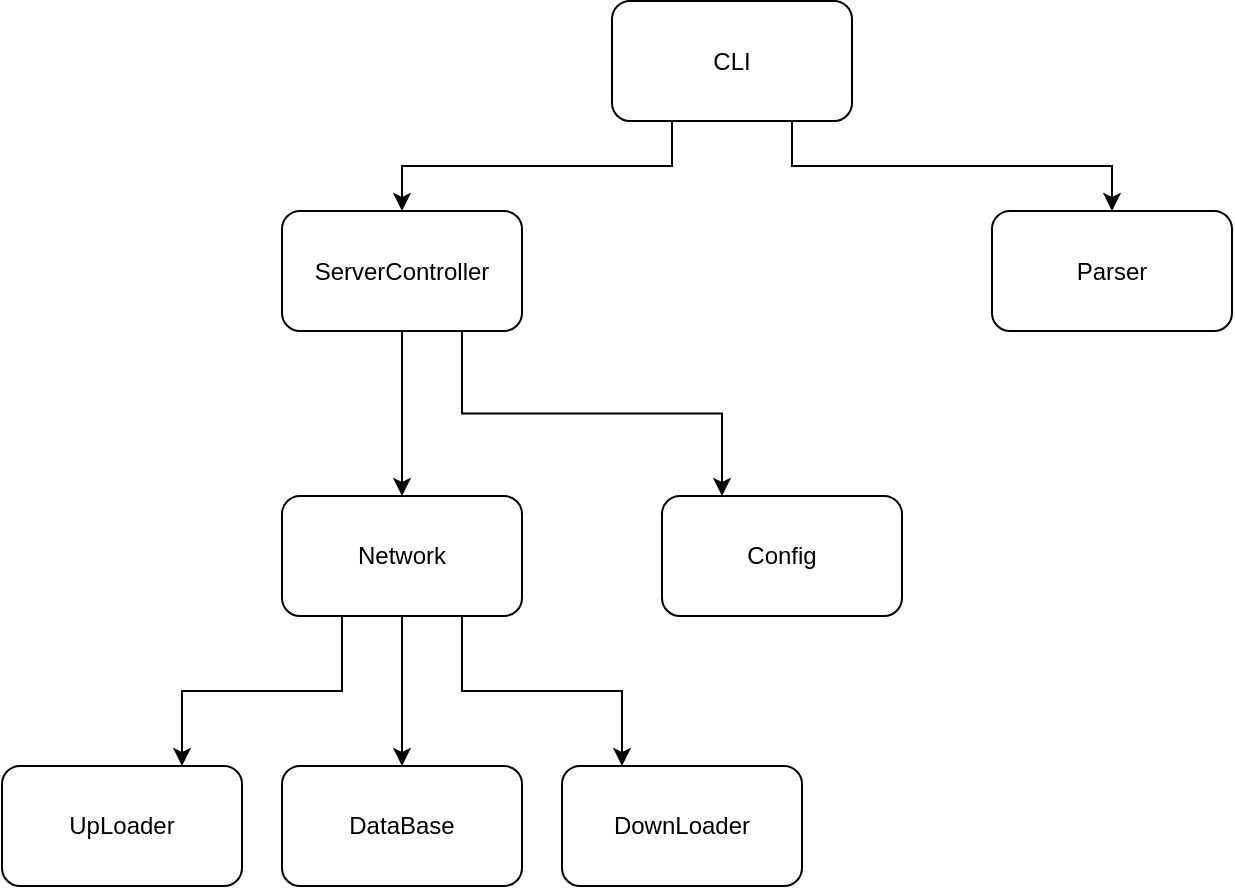 <mxfile version="13.4.5" type="device"><diagram id="WHjPionC_i0K5R3dleqM" name="Page-1"><mxGraphModel dx="1086" dy="806" grid="1" gridSize="10" guides="1" tooltips="1" connect="1" arrows="1" fold="1" page="1" pageScale="1" pageWidth="827" pageHeight="1169" math="0" shadow="0"><root><mxCell id="0"/><mxCell id="1" parent="0"/><mxCell id="DiNwJN2qugSurBn-zq2u-4" style="edgeStyle=orthogonalEdgeStyle;rounded=0;orthogonalLoop=1;jettySize=auto;html=1;exitX=0.5;exitY=1;exitDx=0;exitDy=0;entryX=0.5;entryY=0;entryDx=0;entryDy=0;" parent="1" source="I9LGkI8zh6urQx9LYxbQ-2" target="I9LGkI8zh6urQx9LYxbQ-4" edge="1"><mxGeometry relative="1" as="geometry"/></mxCell><mxCell id="DiNwJN2qugSurBn-zq2u-5" style="edgeStyle=orthogonalEdgeStyle;rounded=0;orthogonalLoop=1;jettySize=auto;html=1;exitX=0.25;exitY=1;exitDx=0;exitDy=0;entryX=0.75;entryY=0;entryDx=0;entryDy=0;" parent="1" source="I9LGkI8zh6urQx9LYxbQ-2" target="I9LGkI8zh6urQx9LYxbQ-3" edge="1"><mxGeometry relative="1" as="geometry"/></mxCell><mxCell id="DiNwJN2qugSurBn-zq2u-6" style="edgeStyle=orthogonalEdgeStyle;rounded=0;orthogonalLoop=1;jettySize=auto;html=1;exitX=0.75;exitY=1;exitDx=0;exitDy=0;entryX=0.25;entryY=0;entryDx=0;entryDy=0;" parent="1" source="I9LGkI8zh6urQx9LYxbQ-2" target="I9LGkI8zh6urQx9LYxbQ-5" edge="1"><mxGeometry relative="1" as="geometry"/></mxCell><mxCell id="I9LGkI8zh6urQx9LYxbQ-2" value="Network" style="rounded=1;whiteSpace=wrap;html=1;" parent="1" vertex="1"><mxGeometry x="230" y="510" width="120" height="60" as="geometry"/></mxCell><mxCell id="I9LGkI8zh6urQx9LYxbQ-3" value="UpLoader&lt;br&gt;" style="rounded=1;whiteSpace=wrap;html=1;" parent="1" vertex="1"><mxGeometry x="90" y="645" width="120" height="60" as="geometry"/></mxCell><mxCell id="I9LGkI8zh6urQx9LYxbQ-4" value="DataBase" style="rounded=1;whiteSpace=wrap;html=1;" parent="1" vertex="1"><mxGeometry x="230" y="645" width="120" height="60" as="geometry"/></mxCell><mxCell id="I9LGkI8zh6urQx9LYxbQ-5" value="DownLoader" style="rounded=1;whiteSpace=wrap;html=1;" parent="1" vertex="1"><mxGeometry x="370" y="645" width="120" height="60" as="geometry"/></mxCell><mxCell id="DiNwJN2qugSurBn-zq2u-9" style="edgeStyle=orthogonalEdgeStyle;rounded=0;orthogonalLoop=1;jettySize=auto;html=1;exitX=0.75;exitY=1;exitDx=0;exitDy=0;" parent="1" source="I9LGkI8zh6urQx9LYxbQ-6" target="DiNwJN2qugSurBn-zq2u-7" edge="1"><mxGeometry relative="1" as="geometry"/></mxCell><mxCell id="9T_sQvZSwMLVh0oapfCb-2" style="edgeStyle=orthogonalEdgeStyle;rounded=0;orthogonalLoop=1;jettySize=auto;html=1;exitX=0.25;exitY=1;exitDx=0;exitDy=0;entryX=0.5;entryY=0;entryDx=0;entryDy=0;" parent="1" source="I9LGkI8zh6urQx9LYxbQ-6" target="9T_sQvZSwMLVh0oapfCb-1" edge="1"><mxGeometry relative="1" as="geometry"/></mxCell><mxCell id="I9LGkI8zh6urQx9LYxbQ-6" value="CLI&lt;br&gt;" style="rounded=1;whiteSpace=wrap;html=1;" parent="1" vertex="1"><mxGeometry x="395" y="262.5" width="120" height="60" as="geometry"/></mxCell><mxCell id="DiNwJN2qugSurBn-zq2u-7" value="Parser&lt;br&gt;" style="rounded=1;whiteSpace=wrap;html=1;" parent="1" vertex="1"><mxGeometry x="585" y="367.5" width="120" height="60" as="geometry"/></mxCell><mxCell id="GmsxO5w8adQBv2da_aKN-1" value="Config&lt;br&gt;" style="rounded=1;whiteSpace=wrap;html=1;" parent="1" vertex="1"><mxGeometry x="420" y="510" width="120" height="60" as="geometry"/></mxCell><mxCell id="9T_sQvZSwMLVh0oapfCb-3" style="edgeStyle=orthogonalEdgeStyle;rounded=0;orthogonalLoop=1;jettySize=auto;html=1;exitX=0.5;exitY=1;exitDx=0;exitDy=0;entryX=0.5;entryY=0;entryDx=0;entryDy=0;" parent="1" source="9T_sQvZSwMLVh0oapfCb-1" target="I9LGkI8zh6urQx9LYxbQ-2" edge="1"><mxGeometry relative="1" as="geometry"/></mxCell><mxCell id="9T_sQvZSwMLVh0oapfCb-4" style="edgeStyle=orthogonalEdgeStyle;rounded=0;orthogonalLoop=1;jettySize=auto;html=1;exitX=0.75;exitY=1;exitDx=0;exitDy=0;entryX=0.25;entryY=0;entryDx=0;entryDy=0;" parent="1" source="9T_sQvZSwMLVh0oapfCb-1" target="GmsxO5w8adQBv2da_aKN-1" edge="1"><mxGeometry relative="1" as="geometry"/></mxCell><mxCell id="9T_sQvZSwMLVh0oapfCb-1" value="ServerController&lt;br&gt;" style="rounded=1;whiteSpace=wrap;html=1;" parent="1" vertex="1"><mxGeometry x="230" y="367.5" width="120" height="60" as="geometry"/></mxCell></root></mxGraphModel></diagram></mxfile>